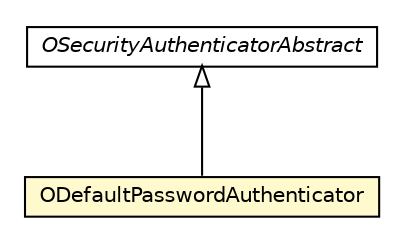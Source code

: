 #!/usr/local/bin/dot
#
# Class diagram 
# Generated by UMLGraph version R5_6-24-gf6e263 (http://www.umlgraph.org/)
#

digraph G {
	edge [fontname="Helvetica",fontsize=10,labelfontname="Helvetica",labelfontsize=10];
	node [fontname="Helvetica",fontsize=10,shape=plaintext];
	nodesep=0.25;
	ranksep=0.5;
	// com.orientechnologies.orient.server.security.OSecurityAuthenticatorAbstract
	c2834281 [label=<<table title="com.orientechnologies.orient.server.security.OSecurityAuthenticatorAbstract" border="0" cellborder="1" cellspacing="0" cellpadding="2" port="p" href="../OSecurityAuthenticatorAbstract.html">
		<tr><td><table border="0" cellspacing="0" cellpadding="1">
<tr><td align="center" balign="center"><font face="Helvetica-Oblique"> OSecurityAuthenticatorAbstract </font></td></tr>
		</table></td></tr>
		</table>>, URL="../OSecurityAuthenticatorAbstract.html", fontname="Helvetica", fontcolor="black", fontsize=10.0];
	// com.orientechnologies.orient.server.security.authenticator.ODefaultPasswordAuthenticator
	c2834287 [label=<<table title="com.orientechnologies.orient.server.security.authenticator.ODefaultPasswordAuthenticator" border="0" cellborder="1" cellspacing="0" cellpadding="2" port="p" bgcolor="lemonChiffon" href="./ODefaultPasswordAuthenticator.html">
		<tr><td><table border="0" cellspacing="0" cellpadding="1">
<tr><td align="center" balign="center"> ODefaultPasswordAuthenticator </td></tr>
		</table></td></tr>
		</table>>, URL="./ODefaultPasswordAuthenticator.html", fontname="Helvetica", fontcolor="black", fontsize=10.0];
	//com.orientechnologies.orient.server.security.authenticator.ODefaultPasswordAuthenticator extends com.orientechnologies.orient.server.security.OSecurityAuthenticatorAbstract
	c2834281:p -> c2834287:p [dir=back,arrowtail=empty];
}

